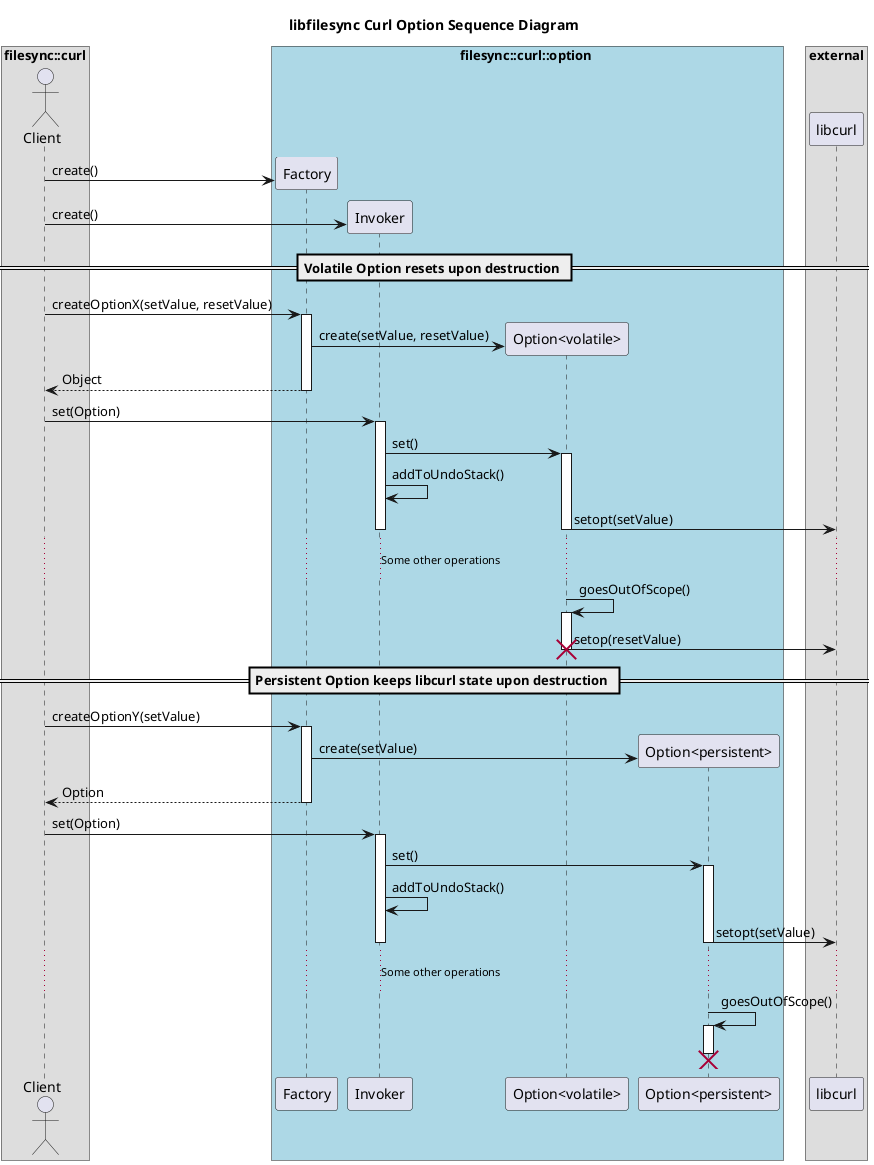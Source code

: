 @startuml libfilesync-curl-option-seq

title libfilesync Curl Option Sequence Diagram

box "filesync::curl"
    actor Client
end box

box filesync::curl::option #lightblue
    participant Factory
    participant Invoker
    participant "Option<volatile>" as volatileOption
    participant "Option<persistent>" as persistentOption 
end box

box external
    participant libcurl
end box

Client -> Factory ** : create()
Client -> Invoker ** : create()

== Volatile Option resets upon destruction ==
Client -> Factory ++ : createOptionX(setValue, resetValue)
Factory -> volatileOption ** : create(setValue, resetValue)
return Object
Client -> Invoker ++ : set(Option)
Invoker -> volatileOption ++ : set()
Invoker -> Invoker : addToUndoStack()
volatileOption -> libcurl : setopt(setValue)
deactivate volatileOption
deactivate Invoker
... Some other operations ...
volatileOption -> volatileOption ++ : goesOutOfScope()
volatileOption -> libcurl : setop(resetValue)
destroy volatileOption

== Persistent Option keeps libcurl state upon destruction ==

Client -> Factory ++ : createOptionY(setValue)
Factory -> persistentOption ** : create(setValue)
return Option
Client -> Invoker ++ : set(Option)
Invoker -> persistentOption ++ : set()
Invoker -> Invoker : addToUndoStack()
persistentOption -> libcurl : setopt(setValue)
deactivate persistentOption
deactivate Invoker
... Some other operations ...
persistentOption -> persistentOption ++ : goesOutOfScope()
destroy persistentOption

@enduml
